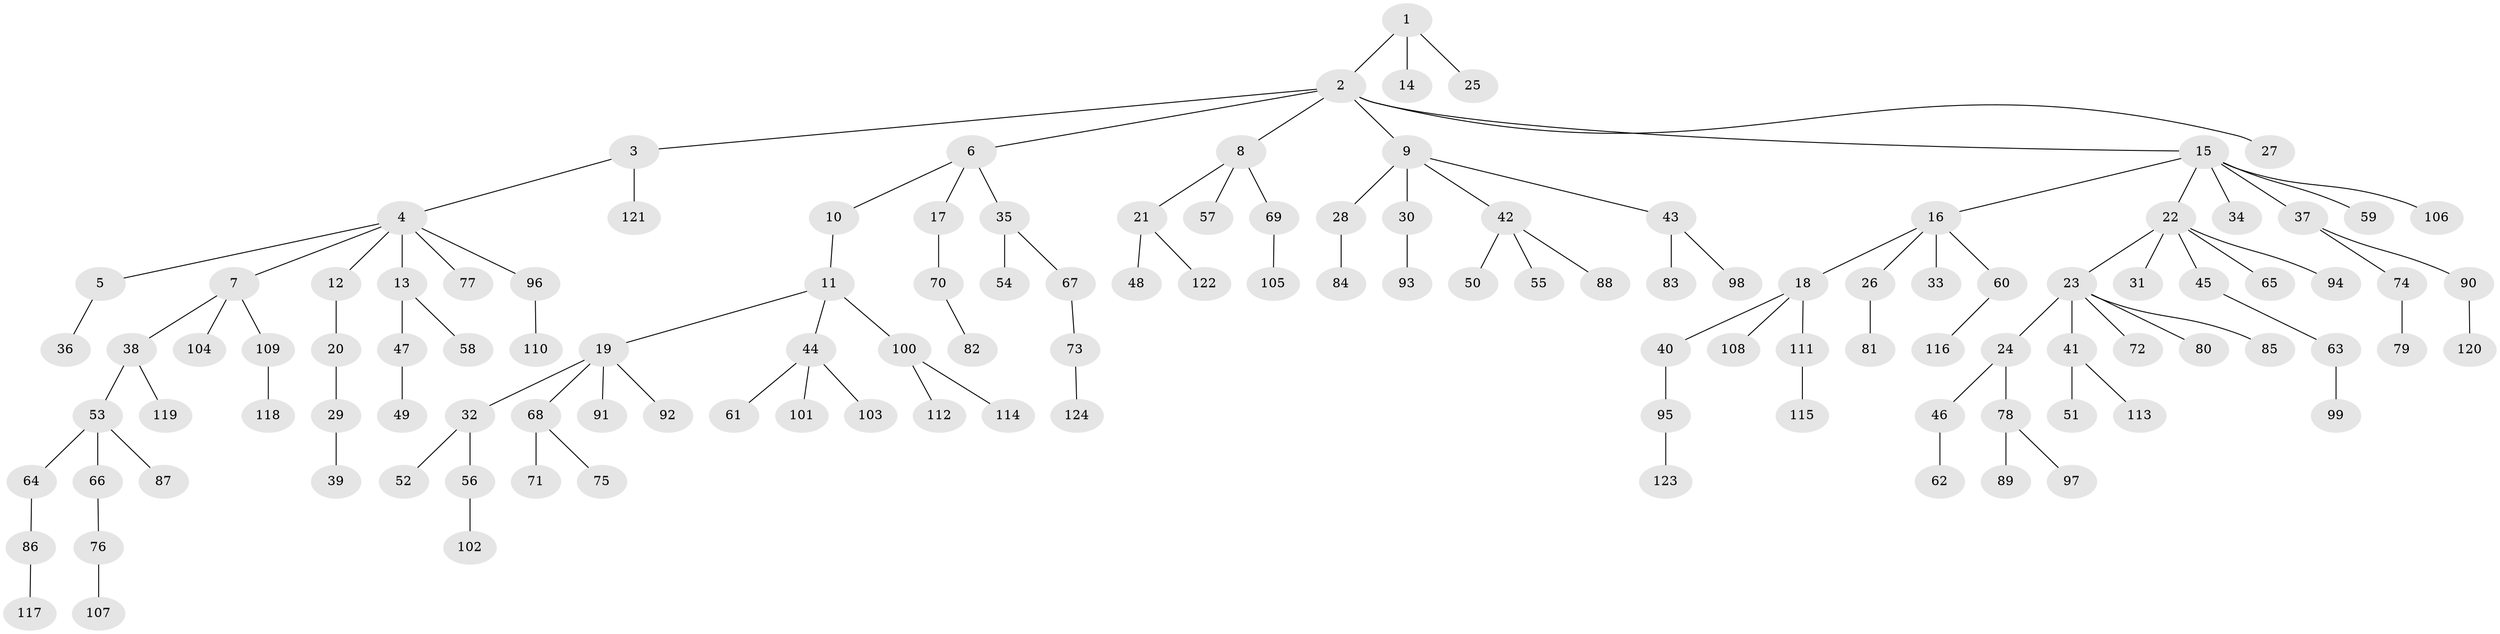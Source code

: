 // Generated by graph-tools (version 1.1) at 2025/15/03/09/25 04:15:31]
// undirected, 124 vertices, 123 edges
graph export_dot {
graph [start="1"]
  node [color=gray90,style=filled];
  1;
  2;
  3;
  4;
  5;
  6;
  7;
  8;
  9;
  10;
  11;
  12;
  13;
  14;
  15;
  16;
  17;
  18;
  19;
  20;
  21;
  22;
  23;
  24;
  25;
  26;
  27;
  28;
  29;
  30;
  31;
  32;
  33;
  34;
  35;
  36;
  37;
  38;
  39;
  40;
  41;
  42;
  43;
  44;
  45;
  46;
  47;
  48;
  49;
  50;
  51;
  52;
  53;
  54;
  55;
  56;
  57;
  58;
  59;
  60;
  61;
  62;
  63;
  64;
  65;
  66;
  67;
  68;
  69;
  70;
  71;
  72;
  73;
  74;
  75;
  76;
  77;
  78;
  79;
  80;
  81;
  82;
  83;
  84;
  85;
  86;
  87;
  88;
  89;
  90;
  91;
  92;
  93;
  94;
  95;
  96;
  97;
  98;
  99;
  100;
  101;
  102;
  103;
  104;
  105;
  106;
  107;
  108;
  109;
  110;
  111;
  112;
  113;
  114;
  115;
  116;
  117;
  118;
  119;
  120;
  121;
  122;
  123;
  124;
  1 -- 2;
  1 -- 14;
  1 -- 25;
  2 -- 3;
  2 -- 6;
  2 -- 8;
  2 -- 9;
  2 -- 15;
  2 -- 27;
  3 -- 4;
  3 -- 121;
  4 -- 5;
  4 -- 7;
  4 -- 12;
  4 -- 13;
  4 -- 77;
  4 -- 96;
  5 -- 36;
  6 -- 10;
  6 -- 17;
  6 -- 35;
  7 -- 38;
  7 -- 104;
  7 -- 109;
  8 -- 21;
  8 -- 57;
  8 -- 69;
  9 -- 28;
  9 -- 30;
  9 -- 42;
  9 -- 43;
  10 -- 11;
  11 -- 19;
  11 -- 44;
  11 -- 100;
  12 -- 20;
  13 -- 47;
  13 -- 58;
  15 -- 16;
  15 -- 22;
  15 -- 34;
  15 -- 37;
  15 -- 59;
  15 -- 106;
  16 -- 18;
  16 -- 26;
  16 -- 33;
  16 -- 60;
  17 -- 70;
  18 -- 40;
  18 -- 108;
  18 -- 111;
  19 -- 32;
  19 -- 68;
  19 -- 91;
  19 -- 92;
  20 -- 29;
  21 -- 48;
  21 -- 122;
  22 -- 23;
  22 -- 31;
  22 -- 45;
  22 -- 65;
  22 -- 94;
  23 -- 24;
  23 -- 41;
  23 -- 72;
  23 -- 80;
  23 -- 85;
  24 -- 46;
  24 -- 78;
  26 -- 81;
  28 -- 84;
  29 -- 39;
  30 -- 93;
  32 -- 52;
  32 -- 56;
  35 -- 54;
  35 -- 67;
  37 -- 74;
  37 -- 90;
  38 -- 53;
  38 -- 119;
  40 -- 95;
  41 -- 51;
  41 -- 113;
  42 -- 50;
  42 -- 55;
  42 -- 88;
  43 -- 83;
  43 -- 98;
  44 -- 61;
  44 -- 101;
  44 -- 103;
  45 -- 63;
  46 -- 62;
  47 -- 49;
  53 -- 64;
  53 -- 66;
  53 -- 87;
  56 -- 102;
  60 -- 116;
  63 -- 99;
  64 -- 86;
  66 -- 76;
  67 -- 73;
  68 -- 71;
  68 -- 75;
  69 -- 105;
  70 -- 82;
  73 -- 124;
  74 -- 79;
  76 -- 107;
  78 -- 89;
  78 -- 97;
  86 -- 117;
  90 -- 120;
  95 -- 123;
  96 -- 110;
  100 -- 112;
  100 -- 114;
  109 -- 118;
  111 -- 115;
}

